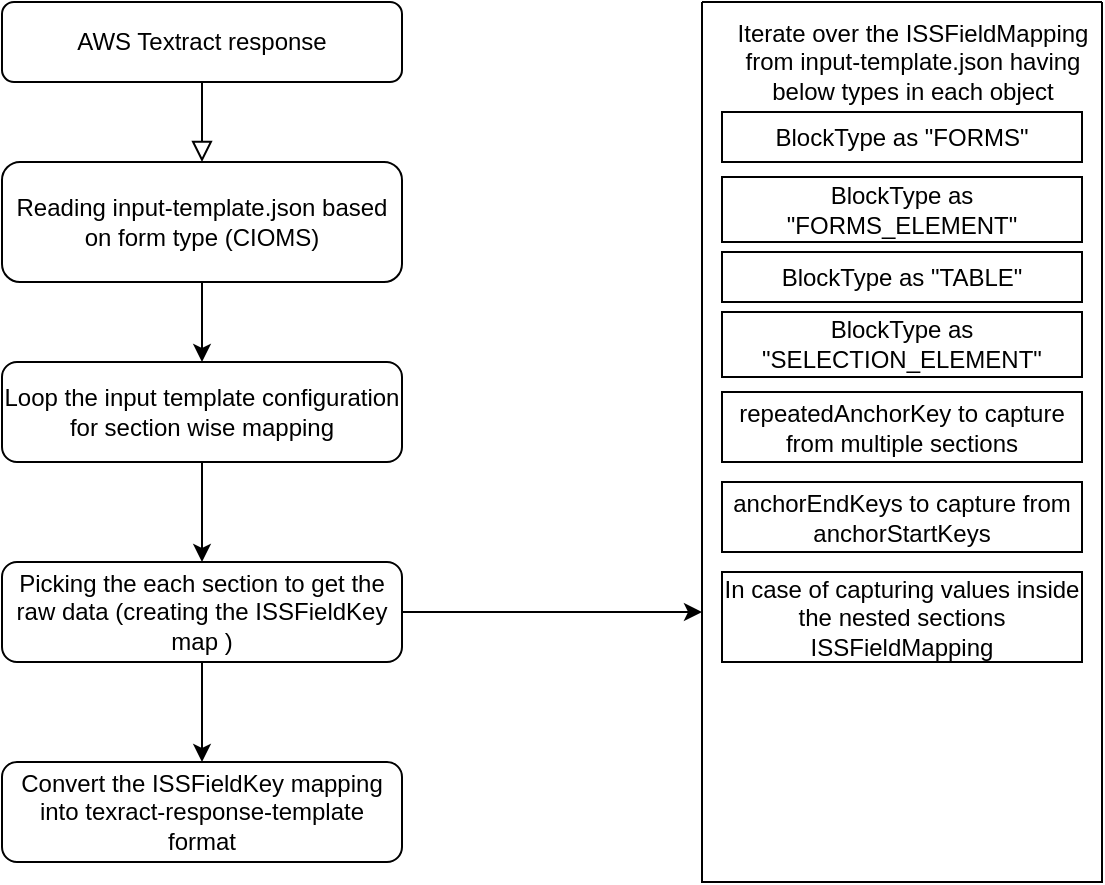 <mxfile version="16.6.8" type="github"><diagram id="C5RBs43oDa-KdzZeNtuy" name="Page-1"><mxGraphModel dx="819" dy="461" grid="1" gridSize="10" guides="1" tooltips="1" connect="1" arrows="1" fold="1" page="1" pageScale="1" pageWidth="827" pageHeight="1169" math="0" shadow="0"><root><mxCell id="WIyWlLk6GJQsqaUBKTNV-0"/><mxCell id="WIyWlLk6GJQsqaUBKTNV-1" parent="WIyWlLk6GJQsqaUBKTNV-0"/><mxCell id="WIyWlLk6GJQsqaUBKTNV-2" value="" style="rounded=0;html=1;jettySize=auto;orthogonalLoop=1;fontSize=11;endArrow=block;endFill=0;endSize=8;strokeWidth=1;shadow=0;labelBackgroundColor=none;edgeStyle=orthogonalEdgeStyle;entryX=0.5;entryY=0;entryDx=0;entryDy=0;" parent="WIyWlLk6GJQsqaUBKTNV-1" source="WIyWlLk6GJQsqaUBKTNV-3" target="5Qg0mbin6JZ8OtRcH7Se-0" edge="1"><mxGeometry relative="1" as="geometry"><mxPoint x="260" y="160" as="targetPoint"/></mxGeometry></mxCell><mxCell id="WIyWlLk6GJQsqaUBKTNV-3" value="AWS Textract response" style="rounded=1;whiteSpace=wrap;html=1;fontSize=12;glass=0;strokeWidth=1;shadow=0;" parent="WIyWlLk6GJQsqaUBKTNV-1" vertex="1"><mxGeometry x="160" y="80" width="200" height="40" as="geometry"/></mxCell><mxCell id="5Qg0mbin6JZ8OtRcH7Se-10" value="" style="edgeStyle=orthogonalEdgeStyle;rounded=0;orthogonalLoop=1;jettySize=auto;html=1;" parent="WIyWlLk6GJQsqaUBKTNV-1" source="WIyWlLk6GJQsqaUBKTNV-11" target="5Qg0mbin6JZ8OtRcH7Se-9" edge="1"><mxGeometry relative="1" as="geometry"/></mxCell><mxCell id="5Qg0mbin6JZ8OtRcH7Se-14" value="" style="edgeStyle=orthogonalEdgeStyle;rounded=0;orthogonalLoop=1;jettySize=auto;html=1;" parent="WIyWlLk6GJQsqaUBKTNV-1" source="WIyWlLk6GJQsqaUBKTNV-11" edge="1"><mxGeometry relative="1" as="geometry"><mxPoint x="510" y="385" as="targetPoint"/></mxGeometry></mxCell><mxCell id="WIyWlLk6GJQsqaUBKTNV-11" value="Picking the each section to get the raw data (creating the ISSFieldKey map )" style="rounded=1;whiteSpace=wrap;html=1;fontSize=12;glass=0;strokeWidth=1;shadow=0;" parent="WIyWlLk6GJQsqaUBKTNV-1" vertex="1"><mxGeometry x="160" y="360" width="200" height="50" as="geometry"/></mxCell><mxCell id="5Qg0mbin6JZ8OtRcH7Se-7" value="" style="edgeStyle=orthogonalEdgeStyle;rounded=0;orthogonalLoop=1;jettySize=auto;html=1;" parent="WIyWlLk6GJQsqaUBKTNV-1" source="5Qg0mbin6JZ8OtRcH7Se-0" target="5Qg0mbin6JZ8OtRcH7Se-2" edge="1"><mxGeometry relative="1" as="geometry"/></mxCell><mxCell id="5Qg0mbin6JZ8OtRcH7Se-0" value="Reading input-template.json based on form type (CIOMS)" style="rounded=1;whiteSpace=wrap;html=1;fontSize=12;glass=0;strokeWidth=1;shadow=0;" parent="WIyWlLk6GJQsqaUBKTNV-1" vertex="1"><mxGeometry x="160" y="160" width="200" height="60" as="geometry"/></mxCell><mxCell id="5Qg0mbin6JZ8OtRcH7Se-8" value="" style="edgeStyle=orthogonalEdgeStyle;rounded=0;orthogonalLoop=1;jettySize=auto;html=1;" parent="WIyWlLk6GJQsqaUBKTNV-1" source="5Qg0mbin6JZ8OtRcH7Se-2" target="WIyWlLk6GJQsqaUBKTNV-11" edge="1"><mxGeometry relative="1" as="geometry"/></mxCell><mxCell id="5Qg0mbin6JZ8OtRcH7Se-2" value="Loop the input template configuration for section wise mapping" style="rounded=1;whiteSpace=wrap;html=1;fontSize=12;glass=0;strokeWidth=1;shadow=0;" parent="WIyWlLk6GJQsqaUBKTNV-1" vertex="1"><mxGeometry x="160" y="260" width="200" height="50" as="geometry"/></mxCell><mxCell id="5Qg0mbin6JZ8OtRcH7Se-9" value="Convert the ISSFieldKey mapping into texract-response-template format" style="rounded=1;whiteSpace=wrap;html=1;fontSize=12;glass=0;strokeWidth=1;shadow=0;" parent="WIyWlLk6GJQsqaUBKTNV-1" vertex="1"><mxGeometry x="160" y="460" width="200" height="50" as="geometry"/></mxCell><mxCell id="5Qg0mbin6JZ8OtRcH7Se-16" value="" style="swimlane;startSize=0;" parent="WIyWlLk6GJQsqaUBKTNV-1" vertex="1"><mxGeometry x="510" y="80" width="200" height="440" as="geometry"/></mxCell><mxCell id="5Qg0mbin6JZ8OtRcH7Se-17" value="&lt;span&gt;Iterate over the&amp;nbsp;ISSFieldMapping &lt;br&gt;from input-template.json having &lt;br&gt;below types in each object&lt;/span&gt;" style="text;html=1;align=center;verticalAlign=middle;resizable=0;points=[];autosize=1;strokeColor=none;fillColor=none;" parent="5Qg0mbin6JZ8OtRcH7Se-16" vertex="1"><mxGeometry x="10" y="5" width="190" height="50" as="geometry"/></mxCell><mxCell id="5Qg0mbin6JZ8OtRcH7Se-19" value="BlockType as &quot;FORMS&quot;" style="rounded=0;whiteSpace=wrap;html=1;" parent="5Qg0mbin6JZ8OtRcH7Se-16" vertex="1"><mxGeometry x="10" y="55" width="180" height="25" as="geometry"/></mxCell><mxCell id="5Qg0mbin6JZ8OtRcH7Se-23" value="BlockType as &quot;FORMS_ELEMENT&quot;" style="rounded=0;whiteSpace=wrap;html=1;" parent="5Qg0mbin6JZ8OtRcH7Se-16" vertex="1"><mxGeometry x="10" y="87.5" width="180" height="32.5" as="geometry"/></mxCell><mxCell id="5Qg0mbin6JZ8OtRcH7Se-24" value="BlockType as &quot;TABLE&quot;" style="rounded=0;whiteSpace=wrap;html=1;" parent="5Qg0mbin6JZ8OtRcH7Se-16" vertex="1"><mxGeometry x="10" y="125" width="180" height="25" as="geometry"/></mxCell><mxCell id="5Qg0mbin6JZ8OtRcH7Se-26" value="BlockType as &quot;SELECTION_ELEMENT&quot;" style="rounded=0;whiteSpace=wrap;html=1;" parent="5Qg0mbin6JZ8OtRcH7Se-16" vertex="1"><mxGeometry x="10" y="155" width="180" height="32.5" as="geometry"/></mxCell><mxCell id="5Qg0mbin6JZ8OtRcH7Se-27" value="repeatedAnchorKey to capture from multiple sections" style="rounded=0;whiteSpace=wrap;html=1;" parent="5Qg0mbin6JZ8OtRcH7Se-16" vertex="1"><mxGeometry x="10" y="195" width="180" height="35" as="geometry"/></mxCell><mxCell id="5Qg0mbin6JZ8OtRcH7Se-28" value="anchorEndKeys to capture from anchorStartKeys" style="rounded=0;whiteSpace=wrap;html=1;" parent="5Qg0mbin6JZ8OtRcH7Se-16" vertex="1"><mxGeometry x="10" y="240" width="180" height="35" as="geometry"/></mxCell><mxCell id="5Qg0mbin6JZ8OtRcH7Se-29" value="In case of capturing values inside the nested sections ISSFieldMapping" style="rounded=0;whiteSpace=wrap;html=1;" parent="5Qg0mbin6JZ8OtRcH7Se-16" vertex="1"><mxGeometry x="10" y="285" width="180" height="45" as="geometry"/></mxCell></root></mxGraphModel></diagram></mxfile>
